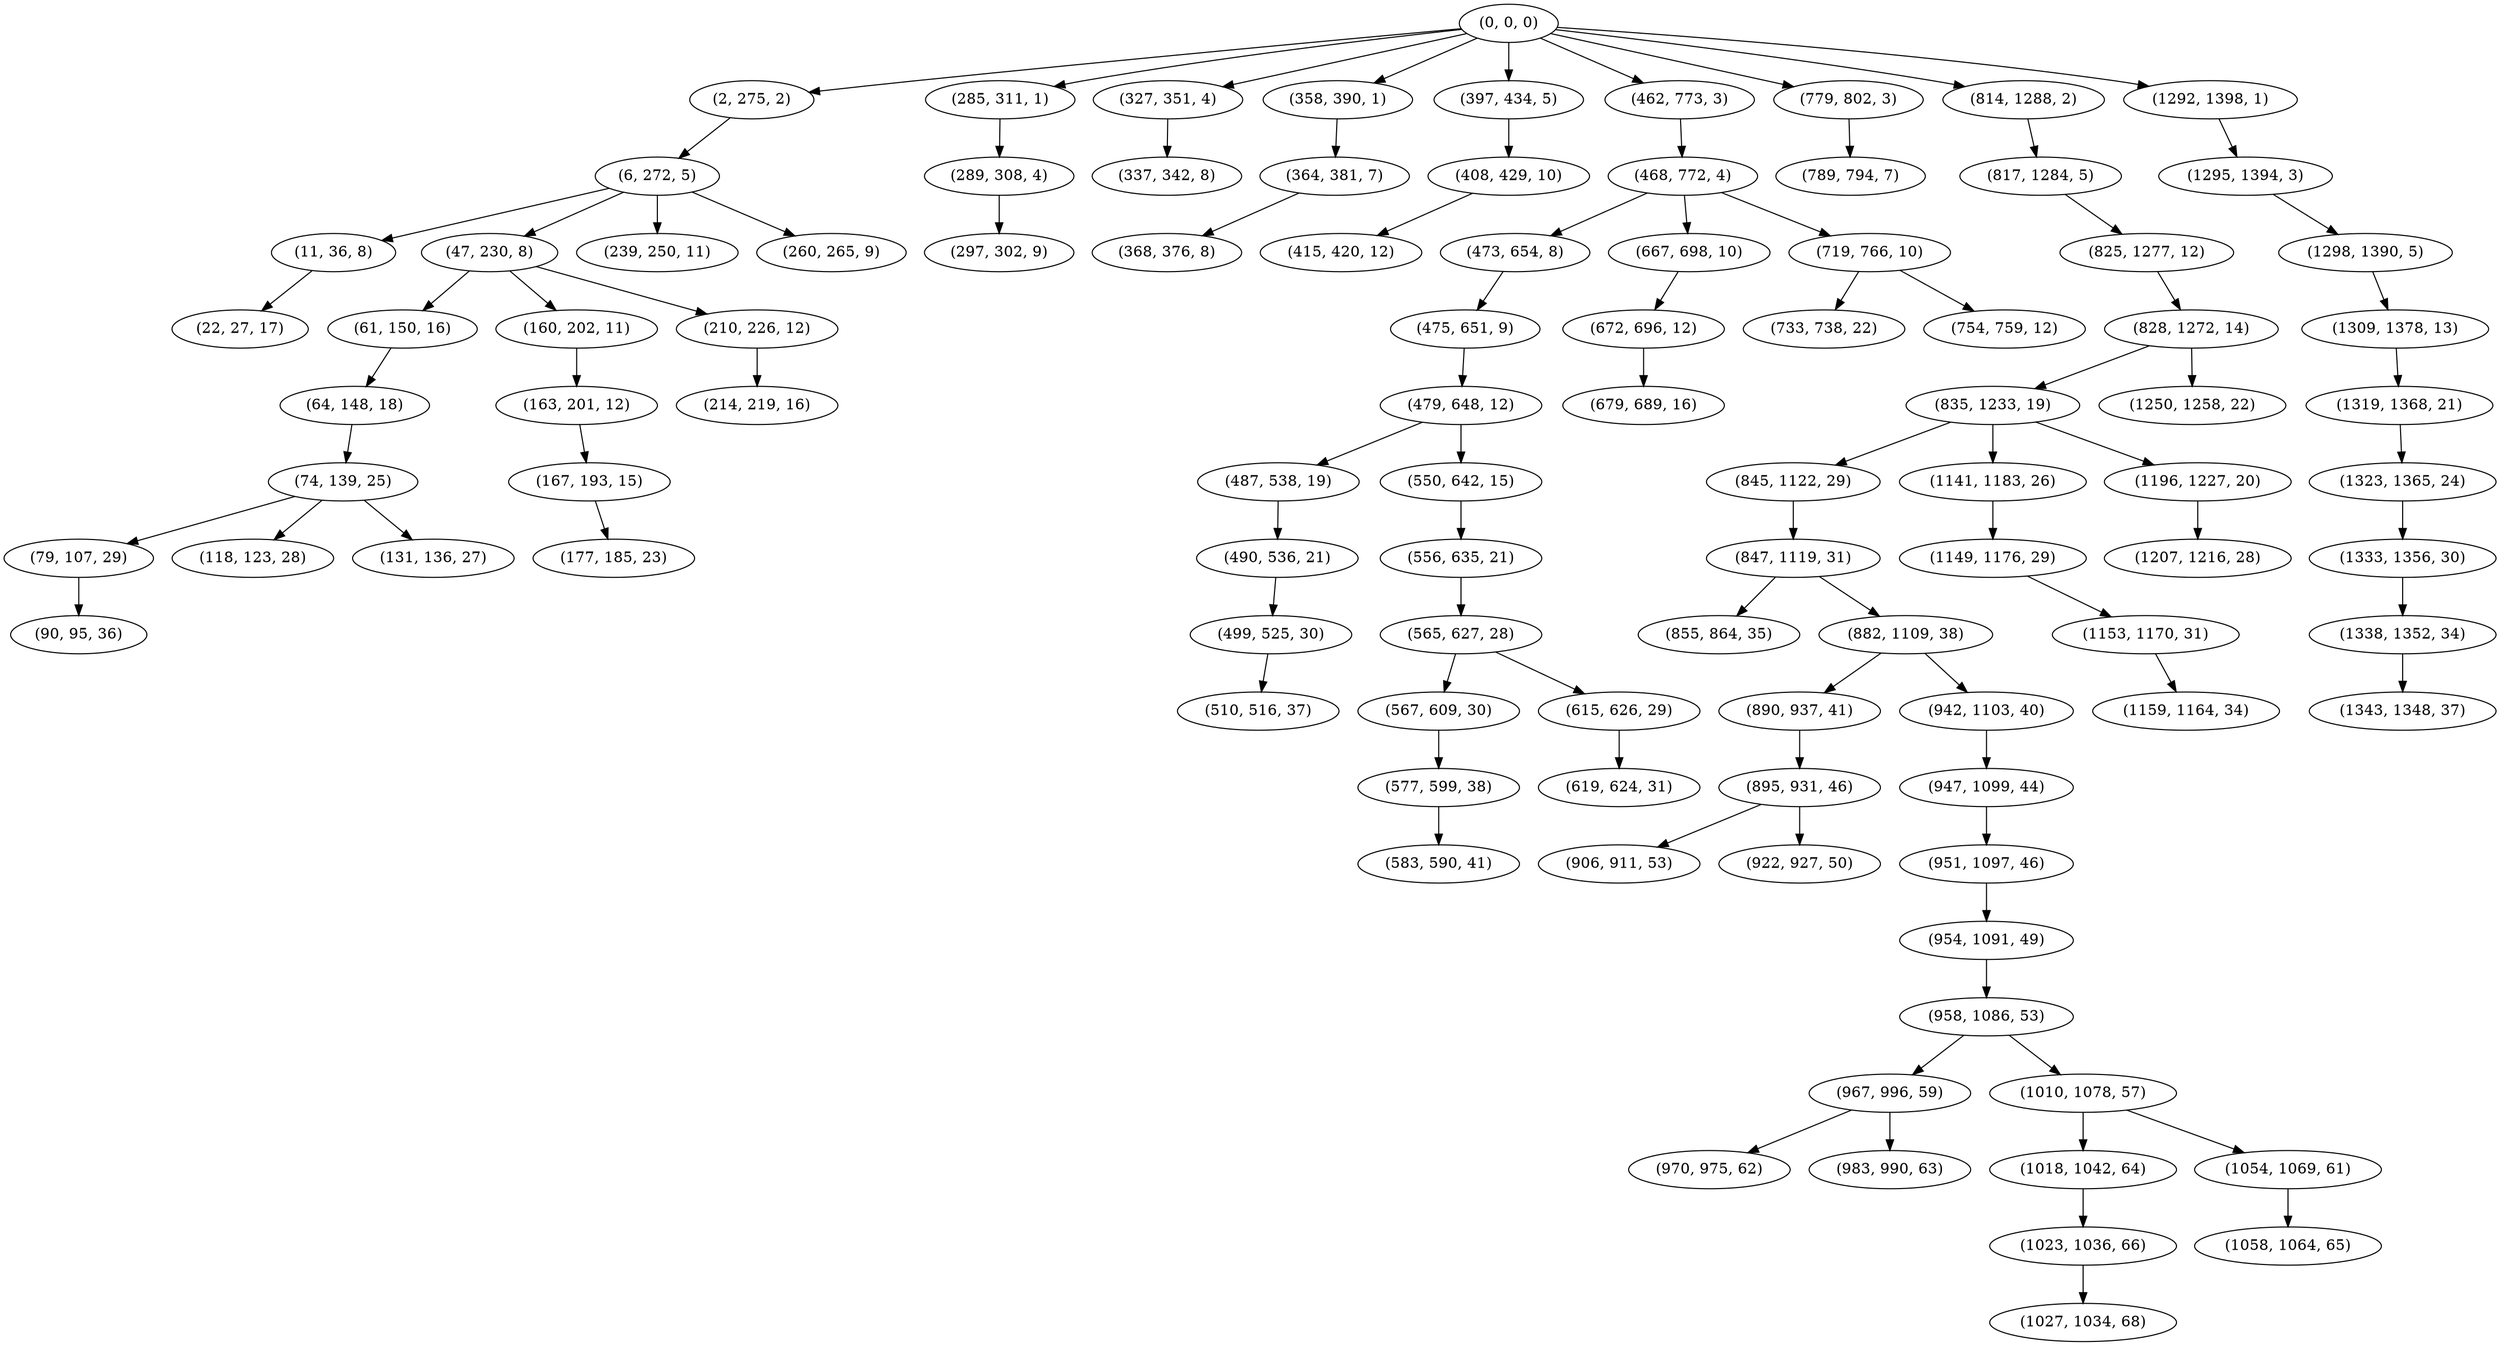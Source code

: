 digraph tree {
    "(0, 0, 0)";
    "(2, 275, 2)";
    "(6, 272, 5)";
    "(11, 36, 8)";
    "(22, 27, 17)";
    "(47, 230, 8)";
    "(61, 150, 16)";
    "(64, 148, 18)";
    "(74, 139, 25)";
    "(79, 107, 29)";
    "(90, 95, 36)";
    "(118, 123, 28)";
    "(131, 136, 27)";
    "(160, 202, 11)";
    "(163, 201, 12)";
    "(167, 193, 15)";
    "(177, 185, 23)";
    "(210, 226, 12)";
    "(214, 219, 16)";
    "(239, 250, 11)";
    "(260, 265, 9)";
    "(285, 311, 1)";
    "(289, 308, 4)";
    "(297, 302, 9)";
    "(327, 351, 4)";
    "(337, 342, 8)";
    "(358, 390, 1)";
    "(364, 381, 7)";
    "(368, 376, 8)";
    "(397, 434, 5)";
    "(408, 429, 10)";
    "(415, 420, 12)";
    "(462, 773, 3)";
    "(468, 772, 4)";
    "(473, 654, 8)";
    "(475, 651, 9)";
    "(479, 648, 12)";
    "(487, 538, 19)";
    "(490, 536, 21)";
    "(499, 525, 30)";
    "(510, 516, 37)";
    "(550, 642, 15)";
    "(556, 635, 21)";
    "(565, 627, 28)";
    "(567, 609, 30)";
    "(577, 599, 38)";
    "(583, 590, 41)";
    "(615, 626, 29)";
    "(619, 624, 31)";
    "(667, 698, 10)";
    "(672, 696, 12)";
    "(679, 689, 16)";
    "(719, 766, 10)";
    "(733, 738, 22)";
    "(754, 759, 12)";
    "(779, 802, 3)";
    "(789, 794, 7)";
    "(814, 1288, 2)";
    "(817, 1284, 5)";
    "(825, 1277, 12)";
    "(828, 1272, 14)";
    "(835, 1233, 19)";
    "(845, 1122, 29)";
    "(847, 1119, 31)";
    "(855, 864, 35)";
    "(882, 1109, 38)";
    "(890, 937, 41)";
    "(895, 931, 46)";
    "(906, 911, 53)";
    "(922, 927, 50)";
    "(942, 1103, 40)";
    "(947, 1099, 44)";
    "(951, 1097, 46)";
    "(954, 1091, 49)";
    "(958, 1086, 53)";
    "(967, 996, 59)";
    "(970, 975, 62)";
    "(983, 990, 63)";
    "(1010, 1078, 57)";
    "(1018, 1042, 64)";
    "(1023, 1036, 66)";
    "(1027, 1034, 68)";
    "(1054, 1069, 61)";
    "(1058, 1064, 65)";
    "(1141, 1183, 26)";
    "(1149, 1176, 29)";
    "(1153, 1170, 31)";
    "(1159, 1164, 34)";
    "(1196, 1227, 20)";
    "(1207, 1216, 28)";
    "(1250, 1258, 22)";
    "(1292, 1398, 1)";
    "(1295, 1394, 3)";
    "(1298, 1390, 5)";
    "(1309, 1378, 13)";
    "(1319, 1368, 21)";
    "(1323, 1365, 24)";
    "(1333, 1356, 30)";
    "(1338, 1352, 34)";
    "(1343, 1348, 37)";
    "(0, 0, 0)" -> "(2, 275, 2)";
    "(0, 0, 0)" -> "(285, 311, 1)";
    "(0, 0, 0)" -> "(327, 351, 4)";
    "(0, 0, 0)" -> "(358, 390, 1)";
    "(0, 0, 0)" -> "(397, 434, 5)";
    "(0, 0, 0)" -> "(462, 773, 3)";
    "(0, 0, 0)" -> "(779, 802, 3)";
    "(0, 0, 0)" -> "(814, 1288, 2)";
    "(0, 0, 0)" -> "(1292, 1398, 1)";
    "(2, 275, 2)" -> "(6, 272, 5)";
    "(6, 272, 5)" -> "(11, 36, 8)";
    "(6, 272, 5)" -> "(47, 230, 8)";
    "(6, 272, 5)" -> "(239, 250, 11)";
    "(6, 272, 5)" -> "(260, 265, 9)";
    "(11, 36, 8)" -> "(22, 27, 17)";
    "(47, 230, 8)" -> "(61, 150, 16)";
    "(47, 230, 8)" -> "(160, 202, 11)";
    "(47, 230, 8)" -> "(210, 226, 12)";
    "(61, 150, 16)" -> "(64, 148, 18)";
    "(64, 148, 18)" -> "(74, 139, 25)";
    "(74, 139, 25)" -> "(79, 107, 29)";
    "(74, 139, 25)" -> "(118, 123, 28)";
    "(74, 139, 25)" -> "(131, 136, 27)";
    "(79, 107, 29)" -> "(90, 95, 36)";
    "(160, 202, 11)" -> "(163, 201, 12)";
    "(163, 201, 12)" -> "(167, 193, 15)";
    "(167, 193, 15)" -> "(177, 185, 23)";
    "(210, 226, 12)" -> "(214, 219, 16)";
    "(285, 311, 1)" -> "(289, 308, 4)";
    "(289, 308, 4)" -> "(297, 302, 9)";
    "(327, 351, 4)" -> "(337, 342, 8)";
    "(358, 390, 1)" -> "(364, 381, 7)";
    "(364, 381, 7)" -> "(368, 376, 8)";
    "(397, 434, 5)" -> "(408, 429, 10)";
    "(408, 429, 10)" -> "(415, 420, 12)";
    "(462, 773, 3)" -> "(468, 772, 4)";
    "(468, 772, 4)" -> "(473, 654, 8)";
    "(468, 772, 4)" -> "(667, 698, 10)";
    "(468, 772, 4)" -> "(719, 766, 10)";
    "(473, 654, 8)" -> "(475, 651, 9)";
    "(475, 651, 9)" -> "(479, 648, 12)";
    "(479, 648, 12)" -> "(487, 538, 19)";
    "(479, 648, 12)" -> "(550, 642, 15)";
    "(487, 538, 19)" -> "(490, 536, 21)";
    "(490, 536, 21)" -> "(499, 525, 30)";
    "(499, 525, 30)" -> "(510, 516, 37)";
    "(550, 642, 15)" -> "(556, 635, 21)";
    "(556, 635, 21)" -> "(565, 627, 28)";
    "(565, 627, 28)" -> "(567, 609, 30)";
    "(565, 627, 28)" -> "(615, 626, 29)";
    "(567, 609, 30)" -> "(577, 599, 38)";
    "(577, 599, 38)" -> "(583, 590, 41)";
    "(615, 626, 29)" -> "(619, 624, 31)";
    "(667, 698, 10)" -> "(672, 696, 12)";
    "(672, 696, 12)" -> "(679, 689, 16)";
    "(719, 766, 10)" -> "(733, 738, 22)";
    "(719, 766, 10)" -> "(754, 759, 12)";
    "(779, 802, 3)" -> "(789, 794, 7)";
    "(814, 1288, 2)" -> "(817, 1284, 5)";
    "(817, 1284, 5)" -> "(825, 1277, 12)";
    "(825, 1277, 12)" -> "(828, 1272, 14)";
    "(828, 1272, 14)" -> "(835, 1233, 19)";
    "(828, 1272, 14)" -> "(1250, 1258, 22)";
    "(835, 1233, 19)" -> "(845, 1122, 29)";
    "(835, 1233, 19)" -> "(1141, 1183, 26)";
    "(835, 1233, 19)" -> "(1196, 1227, 20)";
    "(845, 1122, 29)" -> "(847, 1119, 31)";
    "(847, 1119, 31)" -> "(855, 864, 35)";
    "(847, 1119, 31)" -> "(882, 1109, 38)";
    "(882, 1109, 38)" -> "(890, 937, 41)";
    "(882, 1109, 38)" -> "(942, 1103, 40)";
    "(890, 937, 41)" -> "(895, 931, 46)";
    "(895, 931, 46)" -> "(906, 911, 53)";
    "(895, 931, 46)" -> "(922, 927, 50)";
    "(942, 1103, 40)" -> "(947, 1099, 44)";
    "(947, 1099, 44)" -> "(951, 1097, 46)";
    "(951, 1097, 46)" -> "(954, 1091, 49)";
    "(954, 1091, 49)" -> "(958, 1086, 53)";
    "(958, 1086, 53)" -> "(967, 996, 59)";
    "(958, 1086, 53)" -> "(1010, 1078, 57)";
    "(967, 996, 59)" -> "(970, 975, 62)";
    "(967, 996, 59)" -> "(983, 990, 63)";
    "(1010, 1078, 57)" -> "(1018, 1042, 64)";
    "(1010, 1078, 57)" -> "(1054, 1069, 61)";
    "(1018, 1042, 64)" -> "(1023, 1036, 66)";
    "(1023, 1036, 66)" -> "(1027, 1034, 68)";
    "(1054, 1069, 61)" -> "(1058, 1064, 65)";
    "(1141, 1183, 26)" -> "(1149, 1176, 29)";
    "(1149, 1176, 29)" -> "(1153, 1170, 31)";
    "(1153, 1170, 31)" -> "(1159, 1164, 34)";
    "(1196, 1227, 20)" -> "(1207, 1216, 28)";
    "(1292, 1398, 1)" -> "(1295, 1394, 3)";
    "(1295, 1394, 3)" -> "(1298, 1390, 5)";
    "(1298, 1390, 5)" -> "(1309, 1378, 13)";
    "(1309, 1378, 13)" -> "(1319, 1368, 21)";
    "(1319, 1368, 21)" -> "(1323, 1365, 24)";
    "(1323, 1365, 24)" -> "(1333, 1356, 30)";
    "(1333, 1356, 30)" -> "(1338, 1352, 34)";
    "(1338, 1352, 34)" -> "(1343, 1348, 37)";
}
